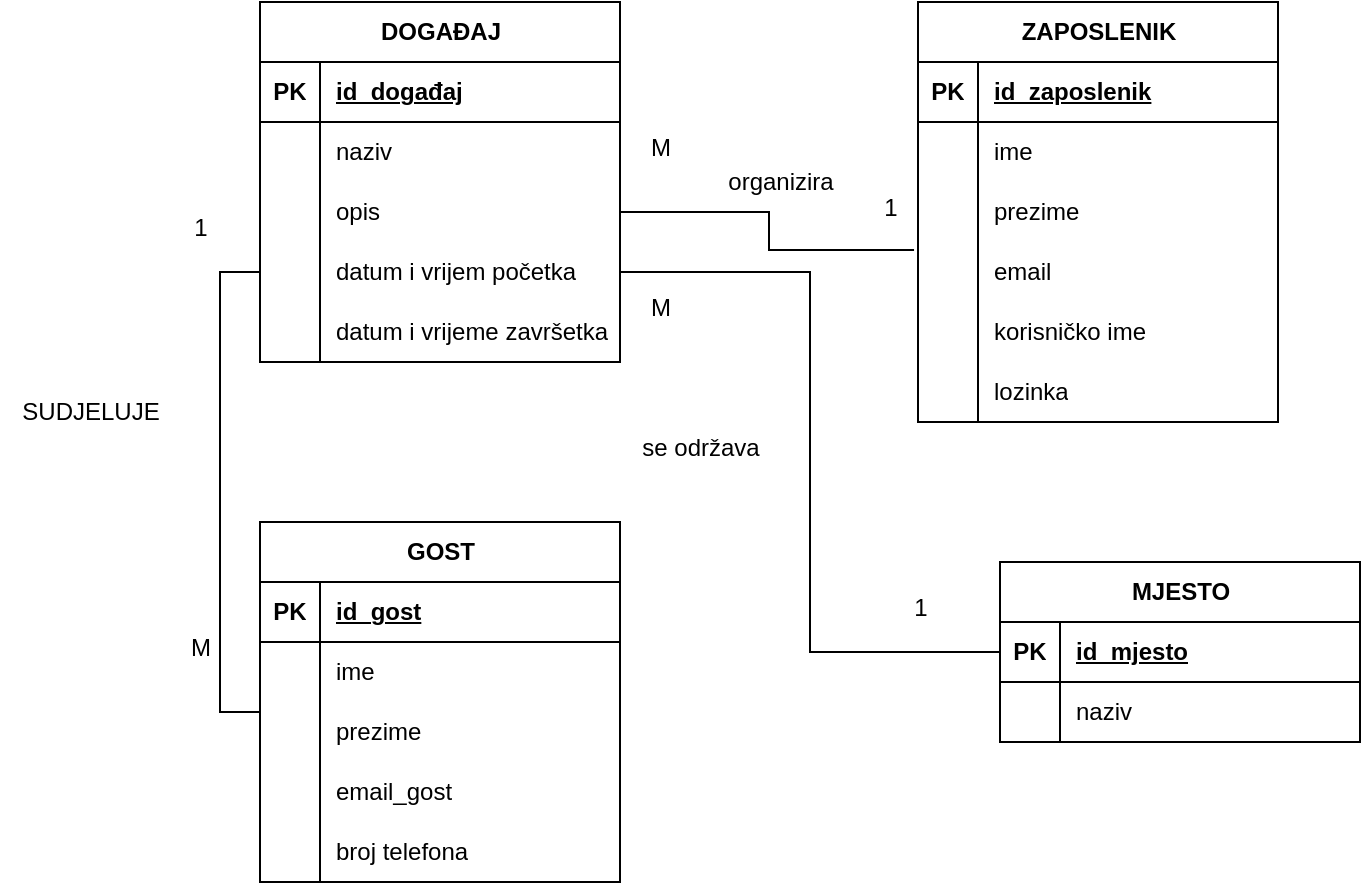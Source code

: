<mxfile version="21.3.8" type="github">
  <diagram name="Page-1" id="bCev4Eba-LMXq0j5T8p2">
    <mxGraphModel dx="1635" dy="439" grid="1" gridSize="10" guides="1" tooltips="1" connect="1" arrows="1" fold="1" page="1" pageScale="1" pageWidth="827" pageHeight="1169" math="0" shadow="0">
      <root>
        <mxCell id="0" />
        <mxCell id="1" parent="0" />
        <mxCell id="2pVWBEZ7l3JC36u2uFIL-1" value="DOGAĐAJ" style="shape=table;startSize=30;container=1;collapsible=1;childLayout=tableLayout;fixedRows=1;rowLines=0;fontStyle=1;align=center;resizeLast=1;html=1;" vertex="1" parent="1">
          <mxGeometry x="-30" y="60" width="180" height="180" as="geometry" />
        </mxCell>
        <mxCell id="2pVWBEZ7l3JC36u2uFIL-2" value="" style="shape=tableRow;horizontal=0;startSize=0;swimlaneHead=0;swimlaneBody=0;fillColor=none;collapsible=0;dropTarget=0;points=[[0,0.5],[1,0.5]];portConstraint=eastwest;top=0;left=0;right=0;bottom=1;" vertex="1" parent="2pVWBEZ7l3JC36u2uFIL-1">
          <mxGeometry y="30" width="180" height="30" as="geometry" />
        </mxCell>
        <mxCell id="2pVWBEZ7l3JC36u2uFIL-3" value="PK" style="shape=partialRectangle;connectable=0;fillColor=none;top=0;left=0;bottom=0;right=0;fontStyle=1;overflow=hidden;whiteSpace=wrap;html=1;" vertex="1" parent="2pVWBEZ7l3JC36u2uFIL-2">
          <mxGeometry width="30" height="30" as="geometry">
            <mxRectangle width="30" height="30" as="alternateBounds" />
          </mxGeometry>
        </mxCell>
        <mxCell id="2pVWBEZ7l3JC36u2uFIL-4" value="id_događaj" style="shape=partialRectangle;connectable=0;fillColor=none;top=0;left=0;bottom=0;right=0;align=left;spacingLeft=6;fontStyle=5;overflow=hidden;whiteSpace=wrap;html=1;" vertex="1" parent="2pVWBEZ7l3JC36u2uFIL-2">
          <mxGeometry x="30" width="150" height="30" as="geometry">
            <mxRectangle width="150" height="30" as="alternateBounds" />
          </mxGeometry>
        </mxCell>
        <mxCell id="2pVWBEZ7l3JC36u2uFIL-5" value="" style="shape=tableRow;horizontal=0;startSize=0;swimlaneHead=0;swimlaneBody=0;fillColor=none;collapsible=0;dropTarget=0;points=[[0,0.5],[1,0.5]];portConstraint=eastwest;top=0;left=0;right=0;bottom=0;" vertex="1" parent="2pVWBEZ7l3JC36u2uFIL-1">
          <mxGeometry y="60" width="180" height="30" as="geometry" />
        </mxCell>
        <mxCell id="2pVWBEZ7l3JC36u2uFIL-6" value="" style="shape=partialRectangle;connectable=0;fillColor=none;top=0;left=0;bottom=0;right=0;editable=1;overflow=hidden;whiteSpace=wrap;html=1;" vertex="1" parent="2pVWBEZ7l3JC36u2uFIL-5">
          <mxGeometry width="30" height="30" as="geometry">
            <mxRectangle width="30" height="30" as="alternateBounds" />
          </mxGeometry>
        </mxCell>
        <mxCell id="2pVWBEZ7l3JC36u2uFIL-7" value="naziv" style="shape=partialRectangle;connectable=0;fillColor=none;top=0;left=0;bottom=0;right=0;align=left;spacingLeft=6;overflow=hidden;whiteSpace=wrap;html=1;" vertex="1" parent="2pVWBEZ7l3JC36u2uFIL-5">
          <mxGeometry x="30" width="150" height="30" as="geometry">
            <mxRectangle width="150" height="30" as="alternateBounds" />
          </mxGeometry>
        </mxCell>
        <mxCell id="2pVWBEZ7l3JC36u2uFIL-8" value="" style="shape=tableRow;horizontal=0;startSize=0;swimlaneHead=0;swimlaneBody=0;fillColor=none;collapsible=0;dropTarget=0;points=[[0,0.5],[1,0.5]];portConstraint=eastwest;top=0;left=0;right=0;bottom=0;" vertex="1" parent="2pVWBEZ7l3JC36u2uFIL-1">
          <mxGeometry y="90" width="180" height="30" as="geometry" />
        </mxCell>
        <mxCell id="2pVWBEZ7l3JC36u2uFIL-9" value="" style="shape=partialRectangle;connectable=0;fillColor=none;top=0;left=0;bottom=0;right=0;editable=1;overflow=hidden;whiteSpace=wrap;html=1;" vertex="1" parent="2pVWBEZ7l3JC36u2uFIL-8">
          <mxGeometry width="30" height="30" as="geometry">
            <mxRectangle width="30" height="30" as="alternateBounds" />
          </mxGeometry>
        </mxCell>
        <mxCell id="2pVWBEZ7l3JC36u2uFIL-10" value="opis" style="shape=partialRectangle;connectable=0;fillColor=none;top=0;left=0;bottom=0;right=0;align=left;spacingLeft=6;overflow=hidden;whiteSpace=wrap;html=1;" vertex="1" parent="2pVWBEZ7l3JC36u2uFIL-8">
          <mxGeometry x="30" width="150" height="30" as="geometry">
            <mxRectangle width="150" height="30" as="alternateBounds" />
          </mxGeometry>
        </mxCell>
        <mxCell id="2pVWBEZ7l3JC36u2uFIL-11" value="" style="shape=tableRow;horizontal=0;startSize=0;swimlaneHead=0;swimlaneBody=0;fillColor=none;collapsible=0;dropTarget=0;points=[[0,0.5],[1,0.5]];portConstraint=eastwest;top=0;left=0;right=0;bottom=0;" vertex="1" parent="2pVWBEZ7l3JC36u2uFIL-1">
          <mxGeometry y="120" width="180" height="30" as="geometry" />
        </mxCell>
        <mxCell id="2pVWBEZ7l3JC36u2uFIL-12" value="" style="shape=partialRectangle;connectable=0;fillColor=none;top=0;left=0;bottom=0;right=0;editable=1;overflow=hidden;whiteSpace=wrap;html=1;" vertex="1" parent="2pVWBEZ7l3JC36u2uFIL-11">
          <mxGeometry width="30" height="30" as="geometry">
            <mxRectangle width="30" height="30" as="alternateBounds" />
          </mxGeometry>
        </mxCell>
        <mxCell id="2pVWBEZ7l3JC36u2uFIL-13" value="datum i vrijem početka" style="shape=partialRectangle;connectable=0;fillColor=none;top=0;left=0;bottom=0;right=0;align=left;spacingLeft=6;overflow=hidden;whiteSpace=wrap;html=1;" vertex="1" parent="2pVWBEZ7l3JC36u2uFIL-11">
          <mxGeometry x="30" width="150" height="30" as="geometry">
            <mxRectangle width="150" height="30" as="alternateBounds" />
          </mxGeometry>
        </mxCell>
        <mxCell id="2pVWBEZ7l3JC36u2uFIL-14" value="" style="shape=tableRow;horizontal=0;startSize=0;swimlaneHead=0;swimlaneBody=0;fillColor=none;collapsible=0;dropTarget=0;points=[[0,0.5],[1,0.5]];portConstraint=eastwest;top=0;left=0;right=0;bottom=0;" vertex="1" parent="2pVWBEZ7l3JC36u2uFIL-1">
          <mxGeometry y="150" width="180" height="30" as="geometry" />
        </mxCell>
        <mxCell id="2pVWBEZ7l3JC36u2uFIL-15" value="" style="shape=partialRectangle;connectable=0;fillColor=none;top=0;left=0;bottom=0;right=0;editable=1;overflow=hidden;whiteSpace=wrap;html=1;" vertex="1" parent="2pVWBEZ7l3JC36u2uFIL-14">
          <mxGeometry width="30" height="30" as="geometry">
            <mxRectangle width="30" height="30" as="alternateBounds" />
          </mxGeometry>
        </mxCell>
        <mxCell id="2pVWBEZ7l3JC36u2uFIL-16" value="datum i vrijeme završetka" style="shape=partialRectangle;connectable=0;fillColor=none;top=0;left=0;bottom=0;right=0;align=left;spacingLeft=6;overflow=hidden;whiteSpace=wrap;html=1;" vertex="1" parent="2pVWBEZ7l3JC36u2uFIL-14">
          <mxGeometry x="30" width="150" height="30" as="geometry">
            <mxRectangle width="150" height="30" as="alternateBounds" />
          </mxGeometry>
        </mxCell>
        <mxCell id="2pVWBEZ7l3JC36u2uFIL-20" value="ZAPOSLENIK" style="shape=table;startSize=30;container=1;collapsible=1;childLayout=tableLayout;fixedRows=1;rowLines=0;fontStyle=1;align=center;resizeLast=1;html=1;" vertex="1" parent="1">
          <mxGeometry x="299" y="60" width="180" height="210" as="geometry" />
        </mxCell>
        <mxCell id="2pVWBEZ7l3JC36u2uFIL-21" value="" style="shape=tableRow;horizontal=0;startSize=0;swimlaneHead=0;swimlaneBody=0;fillColor=none;collapsible=0;dropTarget=0;points=[[0,0.5],[1,0.5]];portConstraint=eastwest;top=0;left=0;right=0;bottom=1;" vertex="1" parent="2pVWBEZ7l3JC36u2uFIL-20">
          <mxGeometry y="30" width="180" height="30" as="geometry" />
        </mxCell>
        <mxCell id="2pVWBEZ7l3JC36u2uFIL-22" value="PK" style="shape=partialRectangle;connectable=0;fillColor=none;top=0;left=0;bottom=0;right=0;fontStyle=1;overflow=hidden;whiteSpace=wrap;html=1;" vertex="1" parent="2pVWBEZ7l3JC36u2uFIL-21">
          <mxGeometry width="30" height="30" as="geometry">
            <mxRectangle width="30" height="30" as="alternateBounds" />
          </mxGeometry>
        </mxCell>
        <mxCell id="2pVWBEZ7l3JC36u2uFIL-23" value="id_zaposlenik" style="shape=partialRectangle;connectable=0;fillColor=none;top=0;left=0;bottom=0;right=0;align=left;spacingLeft=6;fontStyle=5;overflow=hidden;whiteSpace=wrap;html=1;" vertex="1" parent="2pVWBEZ7l3JC36u2uFIL-21">
          <mxGeometry x="30" width="150" height="30" as="geometry">
            <mxRectangle width="150" height="30" as="alternateBounds" />
          </mxGeometry>
        </mxCell>
        <mxCell id="2pVWBEZ7l3JC36u2uFIL-24" value="" style="shape=tableRow;horizontal=0;startSize=0;swimlaneHead=0;swimlaneBody=0;fillColor=none;collapsible=0;dropTarget=0;points=[[0,0.5],[1,0.5]];portConstraint=eastwest;top=0;left=0;right=0;bottom=0;" vertex="1" parent="2pVWBEZ7l3JC36u2uFIL-20">
          <mxGeometry y="60" width="180" height="30" as="geometry" />
        </mxCell>
        <mxCell id="2pVWBEZ7l3JC36u2uFIL-25" value="" style="shape=partialRectangle;connectable=0;fillColor=none;top=0;left=0;bottom=0;right=0;editable=1;overflow=hidden;whiteSpace=wrap;html=1;" vertex="1" parent="2pVWBEZ7l3JC36u2uFIL-24">
          <mxGeometry width="30" height="30" as="geometry">
            <mxRectangle width="30" height="30" as="alternateBounds" />
          </mxGeometry>
        </mxCell>
        <mxCell id="2pVWBEZ7l3JC36u2uFIL-26" value="ime" style="shape=partialRectangle;connectable=0;fillColor=none;top=0;left=0;bottom=0;right=0;align=left;spacingLeft=6;overflow=hidden;whiteSpace=wrap;html=1;" vertex="1" parent="2pVWBEZ7l3JC36u2uFIL-24">
          <mxGeometry x="30" width="150" height="30" as="geometry">
            <mxRectangle width="150" height="30" as="alternateBounds" />
          </mxGeometry>
        </mxCell>
        <mxCell id="2pVWBEZ7l3JC36u2uFIL-27" value="" style="shape=tableRow;horizontal=0;startSize=0;swimlaneHead=0;swimlaneBody=0;fillColor=none;collapsible=0;dropTarget=0;points=[[0,0.5],[1,0.5]];portConstraint=eastwest;top=0;left=0;right=0;bottom=0;" vertex="1" parent="2pVWBEZ7l3JC36u2uFIL-20">
          <mxGeometry y="90" width="180" height="30" as="geometry" />
        </mxCell>
        <mxCell id="2pVWBEZ7l3JC36u2uFIL-28" value="" style="shape=partialRectangle;connectable=0;fillColor=none;top=0;left=0;bottom=0;right=0;editable=1;overflow=hidden;whiteSpace=wrap;html=1;" vertex="1" parent="2pVWBEZ7l3JC36u2uFIL-27">
          <mxGeometry width="30" height="30" as="geometry">
            <mxRectangle width="30" height="30" as="alternateBounds" />
          </mxGeometry>
        </mxCell>
        <mxCell id="2pVWBEZ7l3JC36u2uFIL-29" value="prezime" style="shape=partialRectangle;connectable=0;fillColor=none;top=0;left=0;bottom=0;right=0;align=left;spacingLeft=6;overflow=hidden;whiteSpace=wrap;html=1;" vertex="1" parent="2pVWBEZ7l3JC36u2uFIL-27">
          <mxGeometry x="30" width="150" height="30" as="geometry">
            <mxRectangle width="150" height="30" as="alternateBounds" />
          </mxGeometry>
        </mxCell>
        <mxCell id="2pVWBEZ7l3JC36u2uFIL-30" value="" style="shape=tableRow;horizontal=0;startSize=0;swimlaneHead=0;swimlaneBody=0;fillColor=none;collapsible=0;dropTarget=0;points=[[0,0.5],[1,0.5]];portConstraint=eastwest;top=0;left=0;right=0;bottom=0;" vertex="1" parent="2pVWBEZ7l3JC36u2uFIL-20">
          <mxGeometry y="120" width="180" height="30" as="geometry" />
        </mxCell>
        <mxCell id="2pVWBEZ7l3JC36u2uFIL-31" value="" style="shape=partialRectangle;connectable=0;fillColor=none;top=0;left=0;bottom=0;right=0;editable=1;overflow=hidden;whiteSpace=wrap;html=1;" vertex="1" parent="2pVWBEZ7l3JC36u2uFIL-30">
          <mxGeometry width="30" height="30" as="geometry">
            <mxRectangle width="30" height="30" as="alternateBounds" />
          </mxGeometry>
        </mxCell>
        <mxCell id="2pVWBEZ7l3JC36u2uFIL-32" value="email" style="shape=partialRectangle;connectable=0;fillColor=none;top=0;left=0;bottom=0;right=0;align=left;spacingLeft=6;overflow=hidden;whiteSpace=wrap;html=1;" vertex="1" parent="2pVWBEZ7l3JC36u2uFIL-30">
          <mxGeometry x="30" width="150" height="30" as="geometry">
            <mxRectangle width="150" height="30" as="alternateBounds" />
          </mxGeometry>
        </mxCell>
        <mxCell id="2pVWBEZ7l3JC36u2uFIL-33" value="" style="shape=tableRow;horizontal=0;startSize=0;swimlaneHead=0;swimlaneBody=0;fillColor=none;collapsible=0;dropTarget=0;points=[[0,0.5],[1,0.5]];portConstraint=eastwest;top=0;left=0;right=0;bottom=0;" vertex="1" parent="2pVWBEZ7l3JC36u2uFIL-20">
          <mxGeometry y="150" width="180" height="30" as="geometry" />
        </mxCell>
        <mxCell id="2pVWBEZ7l3JC36u2uFIL-34" value="" style="shape=partialRectangle;connectable=0;fillColor=none;top=0;left=0;bottom=0;right=0;editable=1;overflow=hidden;whiteSpace=wrap;html=1;" vertex="1" parent="2pVWBEZ7l3JC36u2uFIL-33">
          <mxGeometry width="30" height="30" as="geometry">
            <mxRectangle width="30" height="30" as="alternateBounds" />
          </mxGeometry>
        </mxCell>
        <mxCell id="2pVWBEZ7l3JC36u2uFIL-35" value="korisničko ime" style="shape=partialRectangle;connectable=0;fillColor=none;top=0;left=0;bottom=0;right=0;align=left;spacingLeft=6;overflow=hidden;whiteSpace=wrap;html=1;" vertex="1" parent="2pVWBEZ7l3JC36u2uFIL-33">
          <mxGeometry x="30" width="150" height="30" as="geometry">
            <mxRectangle width="150" height="30" as="alternateBounds" />
          </mxGeometry>
        </mxCell>
        <mxCell id="2pVWBEZ7l3JC36u2uFIL-36" value="" style="shape=tableRow;horizontal=0;startSize=0;swimlaneHead=0;swimlaneBody=0;fillColor=none;collapsible=0;dropTarget=0;points=[[0,0.5],[1,0.5]];portConstraint=eastwest;top=0;left=0;right=0;bottom=0;" vertex="1" parent="2pVWBEZ7l3JC36u2uFIL-20">
          <mxGeometry y="180" width="180" height="30" as="geometry" />
        </mxCell>
        <mxCell id="2pVWBEZ7l3JC36u2uFIL-37" value="" style="shape=partialRectangle;connectable=0;fillColor=none;top=0;left=0;bottom=0;right=0;editable=1;overflow=hidden;whiteSpace=wrap;html=1;" vertex="1" parent="2pVWBEZ7l3JC36u2uFIL-36">
          <mxGeometry width="30" height="30" as="geometry">
            <mxRectangle width="30" height="30" as="alternateBounds" />
          </mxGeometry>
        </mxCell>
        <mxCell id="2pVWBEZ7l3JC36u2uFIL-38" value="lozinka" style="shape=partialRectangle;connectable=0;fillColor=none;top=0;left=0;bottom=0;right=0;align=left;spacingLeft=6;overflow=hidden;whiteSpace=wrap;html=1;" vertex="1" parent="2pVWBEZ7l3JC36u2uFIL-36">
          <mxGeometry x="30" width="150" height="30" as="geometry">
            <mxRectangle width="150" height="30" as="alternateBounds" />
          </mxGeometry>
        </mxCell>
        <mxCell id="2pVWBEZ7l3JC36u2uFIL-39" value="GOST" style="shape=table;startSize=30;container=1;collapsible=1;childLayout=tableLayout;fixedRows=1;rowLines=0;fontStyle=1;align=center;resizeLast=1;html=1;" vertex="1" parent="1">
          <mxGeometry x="-30" y="320" width="180" height="180" as="geometry" />
        </mxCell>
        <mxCell id="2pVWBEZ7l3JC36u2uFIL-40" value="" style="shape=tableRow;horizontal=0;startSize=0;swimlaneHead=0;swimlaneBody=0;fillColor=none;collapsible=0;dropTarget=0;points=[[0,0.5],[1,0.5]];portConstraint=eastwest;top=0;left=0;right=0;bottom=1;" vertex="1" parent="2pVWBEZ7l3JC36u2uFIL-39">
          <mxGeometry y="30" width="180" height="30" as="geometry" />
        </mxCell>
        <mxCell id="2pVWBEZ7l3JC36u2uFIL-41" value="PK" style="shape=partialRectangle;connectable=0;fillColor=none;top=0;left=0;bottom=0;right=0;fontStyle=1;overflow=hidden;whiteSpace=wrap;html=1;" vertex="1" parent="2pVWBEZ7l3JC36u2uFIL-40">
          <mxGeometry width="30" height="30" as="geometry">
            <mxRectangle width="30" height="30" as="alternateBounds" />
          </mxGeometry>
        </mxCell>
        <mxCell id="2pVWBEZ7l3JC36u2uFIL-42" value="id_gost" style="shape=partialRectangle;connectable=0;fillColor=none;top=0;left=0;bottom=0;right=0;align=left;spacingLeft=6;fontStyle=5;overflow=hidden;whiteSpace=wrap;html=1;" vertex="1" parent="2pVWBEZ7l3JC36u2uFIL-40">
          <mxGeometry x="30" width="150" height="30" as="geometry">
            <mxRectangle width="150" height="30" as="alternateBounds" />
          </mxGeometry>
        </mxCell>
        <mxCell id="2pVWBEZ7l3JC36u2uFIL-43" value="" style="shape=tableRow;horizontal=0;startSize=0;swimlaneHead=0;swimlaneBody=0;fillColor=none;collapsible=0;dropTarget=0;points=[[0,0.5],[1,0.5]];portConstraint=eastwest;top=0;left=0;right=0;bottom=0;" vertex="1" parent="2pVWBEZ7l3JC36u2uFIL-39">
          <mxGeometry y="60" width="180" height="30" as="geometry" />
        </mxCell>
        <mxCell id="2pVWBEZ7l3JC36u2uFIL-44" value="" style="shape=partialRectangle;connectable=0;fillColor=none;top=0;left=0;bottom=0;right=0;editable=1;overflow=hidden;whiteSpace=wrap;html=1;" vertex="1" parent="2pVWBEZ7l3JC36u2uFIL-43">
          <mxGeometry width="30" height="30" as="geometry">
            <mxRectangle width="30" height="30" as="alternateBounds" />
          </mxGeometry>
        </mxCell>
        <mxCell id="2pVWBEZ7l3JC36u2uFIL-45" value="ime" style="shape=partialRectangle;connectable=0;fillColor=none;top=0;left=0;bottom=0;right=0;align=left;spacingLeft=6;overflow=hidden;whiteSpace=wrap;html=1;" vertex="1" parent="2pVWBEZ7l3JC36u2uFIL-43">
          <mxGeometry x="30" width="150" height="30" as="geometry">
            <mxRectangle width="150" height="30" as="alternateBounds" />
          </mxGeometry>
        </mxCell>
        <mxCell id="2pVWBEZ7l3JC36u2uFIL-46" value="" style="shape=tableRow;horizontal=0;startSize=0;swimlaneHead=0;swimlaneBody=0;fillColor=none;collapsible=0;dropTarget=0;points=[[0,0.5],[1,0.5]];portConstraint=eastwest;top=0;left=0;right=0;bottom=0;" vertex="1" parent="2pVWBEZ7l3JC36u2uFIL-39">
          <mxGeometry y="90" width="180" height="30" as="geometry" />
        </mxCell>
        <mxCell id="2pVWBEZ7l3JC36u2uFIL-47" value="" style="shape=partialRectangle;connectable=0;fillColor=none;top=0;left=0;bottom=0;right=0;editable=1;overflow=hidden;whiteSpace=wrap;html=1;" vertex="1" parent="2pVWBEZ7l3JC36u2uFIL-46">
          <mxGeometry width="30" height="30" as="geometry">
            <mxRectangle width="30" height="30" as="alternateBounds" />
          </mxGeometry>
        </mxCell>
        <mxCell id="2pVWBEZ7l3JC36u2uFIL-48" value="prezime" style="shape=partialRectangle;connectable=0;fillColor=none;top=0;left=0;bottom=0;right=0;align=left;spacingLeft=6;overflow=hidden;whiteSpace=wrap;html=1;" vertex="1" parent="2pVWBEZ7l3JC36u2uFIL-46">
          <mxGeometry x="30" width="150" height="30" as="geometry">
            <mxRectangle width="150" height="30" as="alternateBounds" />
          </mxGeometry>
        </mxCell>
        <mxCell id="2pVWBEZ7l3JC36u2uFIL-49" value="" style="shape=tableRow;horizontal=0;startSize=0;swimlaneHead=0;swimlaneBody=0;fillColor=none;collapsible=0;dropTarget=0;points=[[0,0.5],[1,0.5]];portConstraint=eastwest;top=0;left=0;right=0;bottom=0;" vertex="1" parent="2pVWBEZ7l3JC36u2uFIL-39">
          <mxGeometry y="120" width="180" height="30" as="geometry" />
        </mxCell>
        <mxCell id="2pVWBEZ7l3JC36u2uFIL-50" value="" style="shape=partialRectangle;connectable=0;fillColor=none;top=0;left=0;bottom=0;right=0;editable=1;overflow=hidden;whiteSpace=wrap;html=1;" vertex="1" parent="2pVWBEZ7l3JC36u2uFIL-49">
          <mxGeometry width="30" height="30" as="geometry">
            <mxRectangle width="30" height="30" as="alternateBounds" />
          </mxGeometry>
        </mxCell>
        <mxCell id="2pVWBEZ7l3JC36u2uFIL-51" value="email_gost" style="shape=partialRectangle;connectable=0;fillColor=none;top=0;left=0;bottom=0;right=0;align=left;spacingLeft=6;overflow=hidden;whiteSpace=wrap;html=1;" vertex="1" parent="2pVWBEZ7l3JC36u2uFIL-49">
          <mxGeometry x="30" width="150" height="30" as="geometry">
            <mxRectangle width="150" height="30" as="alternateBounds" />
          </mxGeometry>
        </mxCell>
        <mxCell id="2pVWBEZ7l3JC36u2uFIL-90" value="" style="shape=tableRow;horizontal=0;startSize=0;swimlaneHead=0;swimlaneBody=0;fillColor=none;collapsible=0;dropTarget=0;points=[[0,0.5],[1,0.5]];portConstraint=eastwest;top=0;left=0;right=0;bottom=0;" vertex="1" parent="2pVWBEZ7l3JC36u2uFIL-39">
          <mxGeometry y="150" width="180" height="30" as="geometry" />
        </mxCell>
        <mxCell id="2pVWBEZ7l3JC36u2uFIL-91" value="" style="shape=partialRectangle;connectable=0;fillColor=none;top=0;left=0;bottom=0;right=0;editable=1;overflow=hidden;whiteSpace=wrap;html=1;" vertex="1" parent="2pVWBEZ7l3JC36u2uFIL-90">
          <mxGeometry width="30" height="30" as="geometry">
            <mxRectangle width="30" height="30" as="alternateBounds" />
          </mxGeometry>
        </mxCell>
        <mxCell id="2pVWBEZ7l3JC36u2uFIL-92" value="broj telefona" style="shape=partialRectangle;connectable=0;fillColor=none;top=0;left=0;bottom=0;right=0;align=left;spacingLeft=6;overflow=hidden;whiteSpace=wrap;html=1;" vertex="1" parent="2pVWBEZ7l3JC36u2uFIL-90">
          <mxGeometry x="30" width="150" height="30" as="geometry">
            <mxRectangle width="150" height="30" as="alternateBounds" />
          </mxGeometry>
        </mxCell>
        <mxCell id="2pVWBEZ7l3JC36u2uFIL-58" value="MJESTO" style="shape=table;startSize=30;container=1;collapsible=1;childLayout=tableLayout;fixedRows=1;rowLines=0;fontStyle=1;align=center;resizeLast=1;html=1;" vertex="1" parent="1">
          <mxGeometry x="340" y="340" width="180" height="90" as="geometry" />
        </mxCell>
        <mxCell id="2pVWBEZ7l3JC36u2uFIL-59" value="" style="shape=tableRow;horizontal=0;startSize=0;swimlaneHead=0;swimlaneBody=0;fillColor=none;collapsible=0;dropTarget=0;points=[[0,0.5],[1,0.5]];portConstraint=eastwest;top=0;left=0;right=0;bottom=1;" vertex="1" parent="2pVWBEZ7l3JC36u2uFIL-58">
          <mxGeometry y="30" width="180" height="30" as="geometry" />
        </mxCell>
        <mxCell id="2pVWBEZ7l3JC36u2uFIL-60" value="PK" style="shape=partialRectangle;connectable=0;fillColor=none;top=0;left=0;bottom=0;right=0;fontStyle=1;overflow=hidden;whiteSpace=wrap;html=1;" vertex="1" parent="2pVWBEZ7l3JC36u2uFIL-59">
          <mxGeometry width="30" height="30" as="geometry">
            <mxRectangle width="30" height="30" as="alternateBounds" />
          </mxGeometry>
        </mxCell>
        <mxCell id="2pVWBEZ7l3JC36u2uFIL-61" value="id_mjesto" style="shape=partialRectangle;connectable=0;fillColor=none;top=0;left=0;bottom=0;right=0;align=left;spacingLeft=6;fontStyle=5;overflow=hidden;whiteSpace=wrap;html=1;" vertex="1" parent="2pVWBEZ7l3JC36u2uFIL-59">
          <mxGeometry x="30" width="150" height="30" as="geometry">
            <mxRectangle width="150" height="30" as="alternateBounds" />
          </mxGeometry>
        </mxCell>
        <mxCell id="2pVWBEZ7l3JC36u2uFIL-62" value="" style="shape=tableRow;horizontal=0;startSize=0;swimlaneHead=0;swimlaneBody=0;fillColor=none;collapsible=0;dropTarget=0;points=[[0,0.5],[1,0.5]];portConstraint=eastwest;top=0;left=0;right=0;bottom=0;" vertex="1" parent="2pVWBEZ7l3JC36u2uFIL-58">
          <mxGeometry y="60" width="180" height="30" as="geometry" />
        </mxCell>
        <mxCell id="2pVWBEZ7l3JC36u2uFIL-63" value="" style="shape=partialRectangle;connectable=0;fillColor=none;top=0;left=0;bottom=0;right=0;editable=1;overflow=hidden;whiteSpace=wrap;html=1;" vertex="1" parent="2pVWBEZ7l3JC36u2uFIL-62">
          <mxGeometry width="30" height="30" as="geometry">
            <mxRectangle width="30" height="30" as="alternateBounds" />
          </mxGeometry>
        </mxCell>
        <mxCell id="2pVWBEZ7l3JC36u2uFIL-64" value="naziv" style="shape=partialRectangle;connectable=0;fillColor=none;top=0;left=0;bottom=0;right=0;align=left;spacingLeft=6;overflow=hidden;whiteSpace=wrap;html=1;" vertex="1" parent="2pVWBEZ7l3JC36u2uFIL-62">
          <mxGeometry x="30" width="150" height="30" as="geometry">
            <mxRectangle width="150" height="30" as="alternateBounds" />
          </mxGeometry>
        </mxCell>
        <mxCell id="2pVWBEZ7l3JC36u2uFIL-78" style="edgeStyle=orthogonalEdgeStyle;rounded=0;orthogonalLoop=1;jettySize=auto;html=1;entryX=-0.011;entryY=0.133;entryDx=0;entryDy=0;entryPerimeter=0;endArrow=none;endFill=0;" edge="1" parent="1" source="2pVWBEZ7l3JC36u2uFIL-8" target="2pVWBEZ7l3JC36u2uFIL-30">
          <mxGeometry relative="1" as="geometry" />
        </mxCell>
        <mxCell id="2pVWBEZ7l3JC36u2uFIL-79" value="organizira" style="text;html=1;align=center;verticalAlign=middle;resizable=0;points=[];autosize=1;strokeColor=none;fillColor=none;" vertex="1" parent="1">
          <mxGeometry x="190" y="135" width="80" height="30" as="geometry" />
        </mxCell>
        <mxCell id="2pVWBEZ7l3JC36u2uFIL-80" value="M" style="text;html=1;align=center;verticalAlign=middle;resizable=0;points=[];autosize=1;strokeColor=none;fillColor=none;" vertex="1" parent="1">
          <mxGeometry x="155" y="118" width="30" height="30" as="geometry" />
        </mxCell>
        <mxCell id="2pVWBEZ7l3JC36u2uFIL-81" value="1" style="text;html=1;align=center;verticalAlign=middle;resizable=0;points=[];autosize=1;strokeColor=none;fillColor=none;" vertex="1" parent="1">
          <mxGeometry x="270" y="148" width="30" height="30" as="geometry" />
        </mxCell>
        <mxCell id="2pVWBEZ7l3JC36u2uFIL-82" style="edgeStyle=orthogonalEdgeStyle;rounded=0;orthogonalLoop=1;jettySize=auto;html=1;entryX=0;entryY=0.167;entryDx=0;entryDy=0;entryPerimeter=0;startArrow=none;startFill=0;endArrow=none;endFill=0;" edge="1" parent="1" source="2pVWBEZ7l3JC36u2uFIL-11" target="2pVWBEZ7l3JC36u2uFIL-46">
          <mxGeometry relative="1" as="geometry" />
        </mxCell>
        <mxCell id="2pVWBEZ7l3JC36u2uFIL-83" value="SUDJELUJE" style="text;html=1;align=center;verticalAlign=middle;resizable=0;points=[];autosize=1;strokeColor=none;fillColor=none;" vertex="1" parent="1">
          <mxGeometry x="-160" y="250" width="90" height="30" as="geometry" />
        </mxCell>
        <mxCell id="2pVWBEZ7l3JC36u2uFIL-84" value="M" style="text;html=1;align=center;verticalAlign=middle;resizable=0;points=[];autosize=1;strokeColor=none;fillColor=none;" vertex="1" parent="1">
          <mxGeometry x="-75" y="368" width="30" height="30" as="geometry" />
        </mxCell>
        <mxCell id="2pVWBEZ7l3JC36u2uFIL-85" value="1" style="text;html=1;align=center;verticalAlign=middle;resizable=0;points=[];autosize=1;strokeColor=none;fillColor=none;" vertex="1" parent="1">
          <mxGeometry x="-75" y="158" width="30" height="30" as="geometry" />
        </mxCell>
        <mxCell id="2pVWBEZ7l3JC36u2uFIL-86" style="edgeStyle=orthogonalEdgeStyle;rounded=0;orthogonalLoop=1;jettySize=auto;html=1;entryX=0;entryY=0.5;entryDx=0;entryDy=0;endArrow=none;endFill=0;" edge="1" parent="1" source="2pVWBEZ7l3JC36u2uFIL-11" target="2pVWBEZ7l3JC36u2uFIL-59">
          <mxGeometry relative="1" as="geometry">
            <mxPoint x="240" y="400" as="targetPoint" />
          </mxGeometry>
        </mxCell>
        <mxCell id="2pVWBEZ7l3JC36u2uFIL-87" value="se održava" style="text;html=1;align=center;verticalAlign=middle;resizable=0;points=[];autosize=1;strokeColor=none;fillColor=none;" vertex="1" parent="1">
          <mxGeometry x="150" y="268" width="80" height="30" as="geometry" />
        </mxCell>
        <mxCell id="2pVWBEZ7l3JC36u2uFIL-88" value="1" style="text;html=1;align=center;verticalAlign=middle;resizable=0;points=[];autosize=1;strokeColor=none;fillColor=none;" vertex="1" parent="1">
          <mxGeometry x="285" y="348" width="30" height="30" as="geometry" />
        </mxCell>
        <mxCell id="2pVWBEZ7l3JC36u2uFIL-89" value="M" style="text;html=1;align=center;verticalAlign=middle;resizable=0;points=[];autosize=1;strokeColor=none;fillColor=none;" vertex="1" parent="1">
          <mxGeometry x="155" y="198" width="30" height="30" as="geometry" />
        </mxCell>
      </root>
    </mxGraphModel>
  </diagram>
</mxfile>
